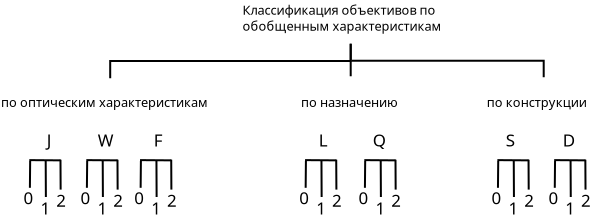 <?xml version="1.0" encoding="UTF-8"?>
<dia:diagram xmlns:dia="http://www.lysator.liu.se/~alla/dia/">
  <dia:layer name="Background" visible="true" active="true">
    <dia:object type="Standard - Text" version="1" id="O0">
      <dia:attribute name="obj_pos">
        <dia:point val="7.4,9.387"/>
      </dia:attribute>
      <dia:attribute name="obj_bb">
        <dia:rectangle val="7.4,8.6;7.65,9.588"/>
      </dia:attribute>
      <dia:attribute name="text">
        <dia:composite type="text">
          <dia:attribute name="string">
            <dia:string>#J#</dia:string>
          </dia:attribute>
          <dia:attribute name="font">
            <dia:font family="sans" style="0" name="Helvetica"/>
          </dia:attribute>
          <dia:attribute name="height">
            <dia:real val="1.058"/>
          </dia:attribute>
          <dia:attribute name="pos">
            <dia:point val="7.4,9.387"/>
          </dia:attribute>
          <dia:attribute name="color">
            <dia:color val="#000000"/>
          </dia:attribute>
          <dia:attribute name="alignment">
            <dia:enum val="0"/>
          </dia:attribute>
        </dia:composite>
      </dia:attribute>
      <dia:attribute name="valign">
        <dia:enum val="3"/>
      </dia:attribute>
    </dia:object>
    <dia:object type="Standard - Text" version="1" id="O1">
      <dia:attribute name="obj_pos">
        <dia:point val="9.95,9.387"/>
      </dia:attribute>
      <dia:attribute name="obj_bb">
        <dia:rectangle val="9.95,8.6;10.787,9.588"/>
      </dia:attribute>
      <dia:attribute name="text">
        <dia:composite type="text">
          <dia:attribute name="string">
            <dia:string>#W#</dia:string>
          </dia:attribute>
          <dia:attribute name="font">
            <dia:font family="sans" style="0" name="Helvetica"/>
          </dia:attribute>
          <dia:attribute name="height">
            <dia:real val="1.058"/>
          </dia:attribute>
          <dia:attribute name="pos">
            <dia:point val="9.95,9.387"/>
          </dia:attribute>
          <dia:attribute name="color">
            <dia:color val="#000000"/>
          </dia:attribute>
          <dia:attribute name="alignment">
            <dia:enum val="0"/>
          </dia:attribute>
        </dia:composite>
      </dia:attribute>
      <dia:attribute name="valign">
        <dia:enum val="3"/>
      </dia:attribute>
    </dia:object>
    <dia:object type="Standard - Text" version="1" id="O2">
      <dia:attribute name="obj_pos">
        <dia:point val="12.75,9.387"/>
      </dia:attribute>
      <dia:attribute name="obj_bb">
        <dia:rectangle val="12.75,8.6;13.238,9.588"/>
      </dia:attribute>
      <dia:attribute name="text">
        <dia:composite type="text">
          <dia:attribute name="string">
            <dia:string>#F#</dia:string>
          </dia:attribute>
          <dia:attribute name="font">
            <dia:font family="sans" style="0" name="Helvetica"/>
          </dia:attribute>
          <dia:attribute name="height">
            <dia:real val="1.058"/>
          </dia:attribute>
          <dia:attribute name="pos">
            <dia:point val="12.75,9.387"/>
          </dia:attribute>
          <dia:attribute name="color">
            <dia:color val="#000000"/>
          </dia:attribute>
          <dia:attribute name="alignment">
            <dia:enum val="0"/>
          </dia:attribute>
        </dia:composite>
      </dia:attribute>
      <dia:attribute name="valign">
        <dia:enum val="3"/>
      </dia:attribute>
    </dia:object>
    <dia:object type="Standard - Text" version="1" id="O3">
      <dia:attribute name="obj_pos">
        <dia:point val="21,9.387"/>
      </dia:attribute>
      <dia:attribute name="obj_bb">
        <dia:rectangle val="21,8.6;21.473,9.588"/>
      </dia:attribute>
      <dia:attribute name="text">
        <dia:composite type="text">
          <dia:attribute name="string">
            <dia:string>#L#</dia:string>
          </dia:attribute>
          <dia:attribute name="font">
            <dia:font family="sans" style="0" name="Helvetica"/>
          </dia:attribute>
          <dia:attribute name="height">
            <dia:real val="1.058"/>
          </dia:attribute>
          <dia:attribute name="pos">
            <dia:point val="21,9.387"/>
          </dia:attribute>
          <dia:attribute name="color">
            <dia:color val="#000000"/>
          </dia:attribute>
          <dia:attribute name="alignment">
            <dia:enum val="0"/>
          </dia:attribute>
        </dia:composite>
      </dia:attribute>
      <dia:attribute name="valign">
        <dia:enum val="3"/>
      </dia:attribute>
    </dia:object>
    <dia:object type="Standard - Text" version="1" id="O4">
      <dia:attribute name="obj_pos">
        <dia:point val="23.7,9.387"/>
      </dia:attribute>
      <dia:attribute name="obj_bb">
        <dia:rectangle val="23.7,8.6;24.367,9.588"/>
      </dia:attribute>
      <dia:attribute name="text">
        <dia:composite type="text">
          <dia:attribute name="string">
            <dia:string>#Q#</dia:string>
          </dia:attribute>
          <dia:attribute name="font">
            <dia:font family="sans" style="0" name="Helvetica"/>
          </dia:attribute>
          <dia:attribute name="height">
            <dia:real val="1.058"/>
          </dia:attribute>
          <dia:attribute name="pos">
            <dia:point val="23.7,9.387"/>
          </dia:attribute>
          <dia:attribute name="color">
            <dia:color val="#000000"/>
          </dia:attribute>
          <dia:attribute name="alignment">
            <dia:enum val="0"/>
          </dia:attribute>
        </dia:composite>
      </dia:attribute>
      <dia:attribute name="valign">
        <dia:enum val="3"/>
      </dia:attribute>
    </dia:object>
    <dia:object type="Standard - Text" version="1" id="O5">
      <dia:attribute name="obj_pos">
        <dia:point val="30.35,9.387"/>
      </dia:attribute>
      <dia:attribute name="obj_bb">
        <dia:rectangle val="30.35,8.6;30.887,9.588"/>
      </dia:attribute>
      <dia:attribute name="text">
        <dia:composite type="text">
          <dia:attribute name="string">
            <dia:string>#S#</dia:string>
          </dia:attribute>
          <dia:attribute name="font">
            <dia:font family="sans" style="0" name="Helvetica"/>
          </dia:attribute>
          <dia:attribute name="height">
            <dia:real val="1.058"/>
          </dia:attribute>
          <dia:attribute name="pos">
            <dia:point val="30.35,9.387"/>
          </dia:attribute>
          <dia:attribute name="color">
            <dia:color val="#000000"/>
          </dia:attribute>
          <dia:attribute name="alignment">
            <dia:enum val="0"/>
          </dia:attribute>
        </dia:composite>
      </dia:attribute>
      <dia:attribute name="valign">
        <dia:enum val="3"/>
      </dia:attribute>
    </dia:object>
    <dia:object type="Standard - Text" version="1" id="O6">
      <dia:attribute name="obj_pos">
        <dia:point val="33.2,9.387"/>
      </dia:attribute>
      <dia:attribute name="obj_bb">
        <dia:rectangle val="33.2,8.6;33.852,9.588"/>
      </dia:attribute>
      <dia:attribute name="text">
        <dia:composite type="text">
          <dia:attribute name="string">
            <dia:string>#D#</dia:string>
          </dia:attribute>
          <dia:attribute name="font">
            <dia:font family="sans" style="0" name="Helvetica"/>
          </dia:attribute>
          <dia:attribute name="height">
            <dia:real val="1.058"/>
          </dia:attribute>
          <dia:attribute name="pos">
            <dia:point val="33.2,9.387"/>
          </dia:attribute>
          <dia:attribute name="color">
            <dia:color val="#000000"/>
          </dia:attribute>
          <dia:attribute name="alignment">
            <dia:enum val="0"/>
          </dia:attribute>
        </dia:composite>
      </dia:attribute>
      <dia:attribute name="valign">
        <dia:enum val="3"/>
      </dia:attribute>
    </dia:object>
    <dia:object type="Standard - ZigZagLine" version="1" id="O7">
      <dia:attribute name="obj_pos">
        <dia:point val="22.6,4.25"/>
      </dia:attribute>
      <dia:attribute name="obj_bb">
        <dia:rectangle val="10.525,4.2;22.65,6.025"/>
      </dia:attribute>
      <dia:attribute name="orth_points">
        <dia:point val="22.6,4.25"/>
        <dia:point val="22.6,5.113"/>
        <dia:point val="10.575,5.113"/>
        <dia:point val="10.575,5.975"/>
      </dia:attribute>
      <dia:attribute name="orth_orient">
        <dia:enum val="1"/>
        <dia:enum val="0"/>
        <dia:enum val="1"/>
      </dia:attribute>
      <dia:attribute name="autorouting">
        <dia:boolean val="true"/>
      </dia:attribute>
      <dia:attribute name="line_width">
        <dia:real val="0.1"/>
      </dia:attribute>
    </dia:object>
    <dia:object type="Standard - ZigZagLine" version="1" id="O8">
      <dia:attribute name="obj_pos">
        <dia:point val="22.6,4.25"/>
      </dia:attribute>
      <dia:attribute name="obj_bb">
        <dia:rectangle val="22.55,4.2;22.65,5.926"/>
      </dia:attribute>
      <dia:attribute name="orth_points">
        <dia:point val="22.6,4.25"/>
        <dia:point val="22.6,5.1"/>
        <dia:point val="22.6,5.1"/>
        <dia:point val="22.6,5.876"/>
      </dia:attribute>
      <dia:attribute name="orth_orient">
        <dia:enum val="1"/>
        <dia:enum val="0"/>
        <dia:enum val="1"/>
      </dia:attribute>
      <dia:attribute name="autorouting">
        <dia:boolean val="false"/>
      </dia:attribute>
      <dia:attribute name="line_width">
        <dia:real val="0.1"/>
      </dia:attribute>
    </dia:object>
    <dia:object type="Standard - ZigZagLine" version="1" id="O9">
      <dia:attribute name="obj_pos">
        <dia:point val="22.7,5.15"/>
      </dia:attribute>
      <dia:attribute name="obj_bb">
        <dia:rectangle val="22.65,5.05;32.3,5.975"/>
      </dia:attribute>
      <dia:attribute name="orth_points">
        <dia:point val="22.7,5.15"/>
        <dia:point val="22.7,5.1"/>
        <dia:point val="32.25,5.1"/>
        <dia:point val="32.25,5.925"/>
      </dia:attribute>
      <dia:attribute name="orth_orient">
        <dia:enum val="1"/>
        <dia:enum val="0"/>
        <dia:enum val="1"/>
      </dia:attribute>
      <dia:attribute name="autorouting">
        <dia:boolean val="false"/>
      </dia:attribute>
      <dia:attribute name="line_width">
        <dia:real val="0.1"/>
      </dia:attribute>
    </dia:object>
    <dia:group>
      <dia:object type="Standard - PolyLine" version="0" id="O10">
        <dia:attribute name="obj_pos">
          <dia:point val="6.573,10.112"/>
        </dia:attribute>
        <dia:attribute name="obj_bb">
          <dia:rectangle val="6.509,10.062;6.623,11.502"/>
        </dia:attribute>
        <dia:attribute name="poly_points">
          <dia:point val="6.573,10.112"/>
          <dia:point val="6.56,11.452"/>
        </dia:attribute>
        <dia:attribute name="line_width">
          <dia:real val="0.1"/>
        </dia:attribute>
      </dia:object>
      <dia:object type="Standard - PolyLine" version="0" id="O11">
        <dia:attribute name="obj_pos">
          <dia:point val="7.35,10.081"/>
        </dia:attribute>
        <dia:attribute name="obj_bb">
          <dia:rectangle val="7.3,10.031;7.409,11.963"/>
        </dia:attribute>
        <dia:attribute name="poly_points">
          <dia:point val="7.35,10.081"/>
          <dia:point val="7.359,11.913"/>
        </dia:attribute>
        <dia:attribute name="line_width">
          <dia:real val="0.1"/>
        </dia:attribute>
      </dia:object>
      <dia:object type="Standard - PolyLine" version="0" id="O12">
        <dia:attribute name="obj_pos">
          <dia:point val="8.089,10.051"/>
        </dia:attribute>
        <dia:attribute name="obj_bb">
          <dia:rectangle val="8.038,10.0;8.147,11.594"/>
        </dia:attribute>
        <dia:attribute name="poly_points">
          <dia:point val="8.089,10.051"/>
          <dia:point val="8.097,11.544"/>
        </dia:attribute>
        <dia:attribute name="line_width">
          <dia:real val="0.1"/>
        </dia:attribute>
      </dia:object>
      <dia:object type="Standard - Text" version="1" id="O13">
        <dia:attribute name="obj_pos">
          <dia:point val="6.242,12.278"/>
        </dia:attribute>
        <dia:attribute name="obj_bb">
          <dia:rectangle val="6.242,11.49;6.782,12.478"/>
        </dia:attribute>
        <dia:attribute name="text">
          <dia:composite type="text">
            <dia:attribute name="string">
              <dia:string>#0#</dia:string>
            </dia:attribute>
            <dia:attribute name="font">
              <dia:font family="sans" style="0" name="Helvetica"/>
            </dia:attribute>
            <dia:attribute name="height">
              <dia:real val="1.058"/>
            </dia:attribute>
            <dia:attribute name="pos">
              <dia:point val="6.242,12.278"/>
            </dia:attribute>
            <dia:attribute name="color">
              <dia:color val="#000000"/>
            </dia:attribute>
            <dia:attribute name="alignment">
              <dia:enum val="0"/>
            </dia:attribute>
          </dia:composite>
        </dia:attribute>
        <dia:attribute name="valign">
          <dia:enum val="3"/>
        </dia:attribute>
      </dia:object>
      <dia:object type="Standard - Text" version="1" id="O14">
        <dia:attribute name="obj_pos">
          <dia:point val="7.089,12.782"/>
        </dia:attribute>
        <dia:attribute name="obj_bb">
          <dia:rectangle val="7.089,11.994;7.629,12.982"/>
        </dia:attribute>
        <dia:attribute name="text">
          <dia:composite type="text">
            <dia:attribute name="string">
              <dia:string>#1#</dia:string>
            </dia:attribute>
            <dia:attribute name="font">
              <dia:font family="sans" style="0" name="Helvetica"/>
            </dia:attribute>
            <dia:attribute name="height">
              <dia:real val="1.058"/>
            </dia:attribute>
            <dia:attribute name="pos">
              <dia:point val="7.089,12.782"/>
            </dia:attribute>
            <dia:attribute name="color">
              <dia:color val="#000000"/>
            </dia:attribute>
            <dia:attribute name="alignment">
              <dia:enum val="0"/>
            </dia:attribute>
          </dia:composite>
        </dia:attribute>
        <dia:attribute name="valign">
          <dia:enum val="3"/>
        </dia:attribute>
      </dia:object>
      <dia:object type="Standard - Text" version="1" id="O15">
        <dia:attribute name="obj_pos">
          <dia:point val="7.877,12.397"/>
        </dia:attribute>
        <dia:attribute name="obj_bb">
          <dia:rectangle val="7.877,11.609;8.417,12.597"/>
        </dia:attribute>
        <dia:attribute name="text">
          <dia:composite type="text">
            <dia:attribute name="string">
              <dia:string>#2#</dia:string>
            </dia:attribute>
            <dia:attribute name="font">
              <dia:font family="sans" style="0" name="Helvetica"/>
            </dia:attribute>
            <dia:attribute name="height">
              <dia:real val="1.058"/>
            </dia:attribute>
            <dia:attribute name="pos">
              <dia:point val="7.877,12.397"/>
            </dia:attribute>
            <dia:attribute name="color">
              <dia:color val="#000000"/>
            </dia:attribute>
            <dia:attribute name="alignment">
              <dia:enum val="0"/>
            </dia:attribute>
          </dia:composite>
        </dia:attribute>
        <dia:attribute name="valign">
          <dia:enum val="3"/>
        </dia:attribute>
      </dia:object>
      <dia:object type="Standard - PolyLine" version="0" id="O16">
        <dia:attribute name="obj_pos">
          <dia:point val="6.529,10.069"/>
        </dia:attribute>
        <dia:attribute name="obj_bb">
          <dia:rectangle val="6.479,10.018;8.15,10.132"/>
        </dia:attribute>
        <dia:attribute name="poly_points">
          <dia:point val="6.529,10.069"/>
          <dia:point val="8.1,10.081"/>
        </dia:attribute>
        <dia:attribute name="line_width">
          <dia:real val="0.1"/>
        </dia:attribute>
      </dia:object>
    </dia:group>
    <dia:object type="Standard - Text" version="1" id="O17">
      <dia:attribute name="obj_pos">
        <dia:point val="17.196,2.798"/>
      </dia:attribute>
      <dia:attribute name="obj_bb">
        <dia:rectangle val="17.196,2.203;27.746,3.748"/>
      </dia:attribute>
      <dia:attribute name="text">
        <dia:composite type="text">
          <dia:attribute name="string">
            <dia:string>#Классификация объективов по
обобщенным характеристикам#</dia:string>
          </dia:attribute>
          <dia:attribute name="font">
            <dia:font family="sans" style="0" name="Helvetica"/>
          </dia:attribute>
          <dia:attribute name="height">
            <dia:real val="0.8"/>
          </dia:attribute>
          <dia:attribute name="pos">
            <dia:point val="17.196,2.798"/>
          </dia:attribute>
          <dia:attribute name="color">
            <dia:color val="#000000"/>
          </dia:attribute>
          <dia:attribute name="alignment">
            <dia:enum val="0"/>
          </dia:attribute>
        </dia:composite>
      </dia:attribute>
      <dia:attribute name="valign">
        <dia:enum val="3"/>
      </dia:attribute>
    </dia:object>
    <dia:object type="Standard - Text" version="1" id="O18">
      <dia:attribute name="obj_pos">
        <dia:point val="5.115,7.409"/>
      </dia:attribute>
      <dia:attribute name="obj_bb">
        <dia:rectangle val="5.115,6.814;16.29,7.559"/>
      </dia:attribute>
      <dia:attribute name="text">
        <dia:composite type="text">
          <dia:attribute name="string">
            <dia:string>#по оптическим характеристикам#</dia:string>
          </dia:attribute>
          <dia:attribute name="font">
            <dia:font family="sans" style="0" name="Helvetica"/>
          </dia:attribute>
          <dia:attribute name="height">
            <dia:real val="0.8"/>
          </dia:attribute>
          <dia:attribute name="pos">
            <dia:point val="5.115,7.409"/>
          </dia:attribute>
          <dia:attribute name="color">
            <dia:color val="#000000"/>
          </dia:attribute>
          <dia:attribute name="alignment">
            <dia:enum val="0"/>
          </dia:attribute>
        </dia:composite>
      </dia:attribute>
      <dia:attribute name="valign">
        <dia:enum val="3"/>
      </dia:attribute>
    </dia:object>
    <dia:object type="Standard - Text" version="1" id="O19">
      <dia:attribute name="obj_pos">
        <dia:point val="20.116,7.409"/>
      </dia:attribute>
      <dia:attribute name="obj_bb">
        <dia:rectangle val="20.116,6.814;25.234,7.559"/>
      </dia:attribute>
      <dia:attribute name="text">
        <dia:composite type="text">
          <dia:attribute name="string">
            <dia:string>#по назначению#</dia:string>
          </dia:attribute>
          <dia:attribute name="font">
            <dia:font family="sans" style="0" name="Helvetica"/>
          </dia:attribute>
          <dia:attribute name="height">
            <dia:real val="0.8"/>
          </dia:attribute>
          <dia:attribute name="pos">
            <dia:point val="20.116,7.409"/>
          </dia:attribute>
          <dia:attribute name="color">
            <dia:color val="#000000"/>
          </dia:attribute>
          <dia:attribute name="alignment">
            <dia:enum val="0"/>
          </dia:attribute>
        </dia:composite>
      </dia:attribute>
      <dia:attribute name="valign">
        <dia:enum val="3"/>
      </dia:attribute>
    </dia:object>
    <dia:object type="Standard - Text" version="1" id="O20">
      <dia:attribute name="obj_pos">
        <dia:point val="29.4,7.409"/>
      </dia:attribute>
      <dia:attribute name="obj_bb">
        <dia:rectangle val="29.4,6.814;34.775,7.559"/>
      </dia:attribute>
      <dia:attribute name="text">
        <dia:composite type="text">
          <dia:attribute name="string">
            <dia:string>#по конструкции#</dia:string>
          </dia:attribute>
          <dia:attribute name="font">
            <dia:font family="sans" style="0" name="Helvetica"/>
          </dia:attribute>
          <dia:attribute name="height">
            <dia:real val="0.8"/>
          </dia:attribute>
          <dia:attribute name="pos">
            <dia:point val="29.4,7.409"/>
          </dia:attribute>
          <dia:attribute name="color">
            <dia:color val="#000000"/>
          </dia:attribute>
          <dia:attribute name="alignment">
            <dia:enum val="0"/>
          </dia:attribute>
        </dia:composite>
      </dia:attribute>
      <dia:attribute name="valign">
        <dia:enum val="3"/>
      </dia:attribute>
    </dia:object>
    <dia:group>
      <dia:object type="Standard - PolyLine" version="0" id="O21">
        <dia:attribute name="obj_pos">
          <dia:point val="9.424,10.112"/>
        </dia:attribute>
        <dia:attribute name="obj_bb">
          <dia:rectangle val="9.36,10.062;9.474,11.502"/>
        </dia:attribute>
        <dia:attribute name="poly_points">
          <dia:point val="9.424,10.112"/>
          <dia:point val="9.41,11.452"/>
        </dia:attribute>
        <dia:attribute name="line_width">
          <dia:real val="0.1"/>
        </dia:attribute>
      </dia:object>
      <dia:object type="Standard - PolyLine" version="0" id="O22">
        <dia:attribute name="obj_pos">
          <dia:point val="10.201,10.081"/>
        </dia:attribute>
        <dia:attribute name="obj_bb">
          <dia:rectangle val="10.15,10.031;10.26,11.963"/>
        </dia:attribute>
        <dia:attribute name="poly_points">
          <dia:point val="10.201,10.081"/>
          <dia:point val="10.21,11.913"/>
        </dia:attribute>
        <dia:attribute name="line_width">
          <dia:real val="0.1"/>
        </dia:attribute>
      </dia:object>
      <dia:object type="Standard - PolyLine" version="0" id="O23">
        <dia:attribute name="obj_pos">
          <dia:point val="10.939,10.051"/>
        </dia:attribute>
        <dia:attribute name="obj_bb">
          <dia:rectangle val="10.889,10.0;10.998,11.594"/>
        </dia:attribute>
        <dia:attribute name="poly_points">
          <dia:point val="10.939,10.051"/>
          <dia:point val="10.947,11.544"/>
        </dia:attribute>
        <dia:attribute name="line_width">
          <dia:real val="0.1"/>
        </dia:attribute>
      </dia:object>
      <dia:object type="Standard - Text" version="1" id="O24">
        <dia:attribute name="obj_pos">
          <dia:point val="9.093,12.278"/>
        </dia:attribute>
        <dia:attribute name="obj_bb">
          <dia:rectangle val="9.093,11.49;9.633,12.478"/>
        </dia:attribute>
        <dia:attribute name="text">
          <dia:composite type="text">
            <dia:attribute name="string">
              <dia:string>#0#</dia:string>
            </dia:attribute>
            <dia:attribute name="font">
              <dia:font family="sans" style="0" name="Helvetica"/>
            </dia:attribute>
            <dia:attribute name="height">
              <dia:real val="1.058"/>
            </dia:attribute>
            <dia:attribute name="pos">
              <dia:point val="9.093,12.278"/>
            </dia:attribute>
            <dia:attribute name="color">
              <dia:color val="#000000"/>
            </dia:attribute>
            <dia:attribute name="alignment">
              <dia:enum val="0"/>
            </dia:attribute>
          </dia:composite>
        </dia:attribute>
        <dia:attribute name="valign">
          <dia:enum val="3"/>
        </dia:attribute>
      </dia:object>
      <dia:object type="Standard - Text" version="1" id="O25">
        <dia:attribute name="obj_pos">
          <dia:point val="9.939,12.782"/>
        </dia:attribute>
        <dia:attribute name="obj_bb">
          <dia:rectangle val="9.939,11.994;10.479,12.982"/>
        </dia:attribute>
        <dia:attribute name="text">
          <dia:composite type="text">
            <dia:attribute name="string">
              <dia:string>#1#</dia:string>
            </dia:attribute>
            <dia:attribute name="font">
              <dia:font family="sans" style="0" name="Helvetica"/>
            </dia:attribute>
            <dia:attribute name="height">
              <dia:real val="1.058"/>
            </dia:attribute>
            <dia:attribute name="pos">
              <dia:point val="9.939,12.782"/>
            </dia:attribute>
            <dia:attribute name="color">
              <dia:color val="#000000"/>
            </dia:attribute>
            <dia:attribute name="alignment">
              <dia:enum val="0"/>
            </dia:attribute>
          </dia:composite>
        </dia:attribute>
        <dia:attribute name="valign">
          <dia:enum val="3"/>
        </dia:attribute>
      </dia:object>
      <dia:object type="Standard - Text" version="1" id="O26">
        <dia:attribute name="obj_pos">
          <dia:point val="10.728,12.397"/>
        </dia:attribute>
        <dia:attribute name="obj_bb">
          <dia:rectangle val="10.728,11.609;11.268,12.597"/>
        </dia:attribute>
        <dia:attribute name="text">
          <dia:composite type="text">
            <dia:attribute name="string">
              <dia:string>#2#</dia:string>
            </dia:attribute>
            <dia:attribute name="font">
              <dia:font family="sans" style="0" name="Helvetica"/>
            </dia:attribute>
            <dia:attribute name="height">
              <dia:real val="1.058"/>
            </dia:attribute>
            <dia:attribute name="pos">
              <dia:point val="10.728,12.397"/>
            </dia:attribute>
            <dia:attribute name="color">
              <dia:color val="#000000"/>
            </dia:attribute>
            <dia:attribute name="alignment">
              <dia:enum val="0"/>
            </dia:attribute>
          </dia:composite>
        </dia:attribute>
        <dia:attribute name="valign">
          <dia:enum val="3"/>
        </dia:attribute>
      </dia:object>
      <dia:object type="Standard - PolyLine" version="0" id="O27">
        <dia:attribute name="obj_pos">
          <dia:point val="9.38,10.069"/>
        </dia:attribute>
        <dia:attribute name="obj_bb">
          <dia:rectangle val="9.329,10.018;11.001,10.132"/>
        </dia:attribute>
        <dia:attribute name="poly_points">
          <dia:point val="9.38,10.069"/>
          <dia:point val="10.951,10.081"/>
        </dia:attribute>
        <dia:attribute name="line_width">
          <dia:real val="0.1"/>
        </dia:attribute>
      </dia:object>
    </dia:group>
    <dia:group>
      <dia:object type="Standard - PolyLine" version="0" id="O28">
        <dia:attribute name="obj_pos">
          <dia:point val="12.11,10.112"/>
        </dia:attribute>
        <dia:attribute name="obj_bb">
          <dia:rectangle val="12.047,10.062;12.161,11.502"/>
        </dia:attribute>
        <dia:attribute name="poly_points">
          <dia:point val="12.11,10.112"/>
          <dia:point val="12.097,11.452"/>
        </dia:attribute>
        <dia:attribute name="line_width">
          <dia:real val="0.1"/>
        </dia:attribute>
      </dia:object>
      <dia:object type="Standard - PolyLine" version="0" id="O29">
        <dia:attribute name="obj_pos">
          <dia:point val="12.887,10.081"/>
        </dia:attribute>
        <dia:attribute name="obj_bb">
          <dia:rectangle val="12.837,10.031;12.947,11.963"/>
        </dia:attribute>
        <dia:attribute name="poly_points">
          <dia:point val="12.887,10.081"/>
          <dia:point val="12.896,11.913"/>
        </dia:attribute>
        <dia:attribute name="line_width">
          <dia:real val="0.1"/>
        </dia:attribute>
      </dia:object>
      <dia:object type="Standard - PolyLine" version="0" id="O30">
        <dia:attribute name="obj_pos">
          <dia:point val="13.626,10.051"/>
        </dia:attribute>
        <dia:attribute name="obj_bb">
          <dia:rectangle val="13.575,10.0;13.684,11.594"/>
        </dia:attribute>
        <dia:attribute name="poly_points">
          <dia:point val="13.626,10.051"/>
          <dia:point val="13.634,11.544"/>
        </dia:attribute>
        <dia:attribute name="line_width">
          <dia:real val="0.1"/>
        </dia:attribute>
      </dia:object>
      <dia:object type="Standard - Text" version="1" id="O31">
        <dia:attribute name="obj_pos">
          <dia:point val="11.78,12.278"/>
        </dia:attribute>
        <dia:attribute name="obj_bb">
          <dia:rectangle val="11.78,11.49;12.319,12.478"/>
        </dia:attribute>
        <dia:attribute name="text">
          <dia:composite type="text">
            <dia:attribute name="string">
              <dia:string>#0#</dia:string>
            </dia:attribute>
            <dia:attribute name="font">
              <dia:font family="sans" style="0" name="Helvetica"/>
            </dia:attribute>
            <dia:attribute name="height">
              <dia:real val="1.058"/>
            </dia:attribute>
            <dia:attribute name="pos">
              <dia:point val="11.78,12.278"/>
            </dia:attribute>
            <dia:attribute name="color">
              <dia:color val="#000000"/>
            </dia:attribute>
            <dia:attribute name="alignment">
              <dia:enum val="0"/>
            </dia:attribute>
          </dia:composite>
        </dia:attribute>
        <dia:attribute name="valign">
          <dia:enum val="3"/>
        </dia:attribute>
      </dia:object>
      <dia:object type="Standard - Text" version="1" id="O32">
        <dia:attribute name="obj_pos">
          <dia:point val="12.626,12.782"/>
        </dia:attribute>
        <dia:attribute name="obj_bb">
          <dia:rectangle val="12.626,11.994;13.166,12.982"/>
        </dia:attribute>
        <dia:attribute name="text">
          <dia:composite type="text">
            <dia:attribute name="string">
              <dia:string>#1#</dia:string>
            </dia:attribute>
            <dia:attribute name="font">
              <dia:font family="sans" style="0" name="Helvetica"/>
            </dia:attribute>
            <dia:attribute name="height">
              <dia:real val="1.058"/>
            </dia:attribute>
            <dia:attribute name="pos">
              <dia:point val="12.626,12.782"/>
            </dia:attribute>
            <dia:attribute name="color">
              <dia:color val="#000000"/>
            </dia:attribute>
            <dia:attribute name="alignment">
              <dia:enum val="0"/>
            </dia:attribute>
          </dia:composite>
        </dia:attribute>
        <dia:attribute name="valign">
          <dia:enum val="3"/>
        </dia:attribute>
      </dia:object>
      <dia:object type="Standard - Text" version="1" id="O33">
        <dia:attribute name="obj_pos">
          <dia:point val="13.414,12.397"/>
        </dia:attribute>
        <dia:attribute name="obj_bb">
          <dia:rectangle val="13.414,11.609;13.954,12.597"/>
        </dia:attribute>
        <dia:attribute name="text">
          <dia:composite type="text">
            <dia:attribute name="string">
              <dia:string>#2#</dia:string>
            </dia:attribute>
            <dia:attribute name="font">
              <dia:font family="sans" style="0" name="Helvetica"/>
            </dia:attribute>
            <dia:attribute name="height">
              <dia:real val="1.058"/>
            </dia:attribute>
            <dia:attribute name="pos">
              <dia:point val="13.414,12.397"/>
            </dia:attribute>
            <dia:attribute name="color">
              <dia:color val="#000000"/>
            </dia:attribute>
            <dia:attribute name="alignment">
              <dia:enum val="0"/>
            </dia:attribute>
          </dia:composite>
        </dia:attribute>
        <dia:attribute name="valign">
          <dia:enum val="3"/>
        </dia:attribute>
      </dia:object>
      <dia:object type="Standard - PolyLine" version="0" id="O34">
        <dia:attribute name="obj_pos">
          <dia:point val="12.066,10.069"/>
        </dia:attribute>
        <dia:attribute name="obj_bb">
          <dia:rectangle val="12.016,10.018;13.688,10.132"/>
        </dia:attribute>
        <dia:attribute name="poly_points">
          <dia:point val="12.066,10.069"/>
          <dia:point val="13.637,10.081"/>
        </dia:attribute>
        <dia:attribute name="line_width">
          <dia:real val="0.1"/>
        </dia:attribute>
      </dia:object>
    </dia:group>
    <dia:group>
      <dia:object type="Standard - PolyLine" version="0" id="O35">
        <dia:attribute name="obj_pos">
          <dia:point val="20.361,10.112"/>
        </dia:attribute>
        <dia:attribute name="obj_bb">
          <dia:rectangle val="20.297,10.062;20.411,11.502"/>
        </dia:attribute>
        <dia:attribute name="poly_points">
          <dia:point val="20.361,10.112"/>
          <dia:point val="20.348,11.452"/>
        </dia:attribute>
        <dia:attribute name="line_width">
          <dia:real val="0.1"/>
        </dia:attribute>
      </dia:object>
      <dia:object type="Standard - PolyLine" version="0" id="O36">
        <dia:attribute name="obj_pos">
          <dia:point val="21.138,10.081"/>
        </dia:attribute>
        <dia:attribute name="obj_bb">
          <dia:rectangle val="21.088,10.031;21.197,11.963"/>
        </dia:attribute>
        <dia:attribute name="poly_points">
          <dia:point val="21.138,10.081"/>
          <dia:point val="21.147,11.913"/>
        </dia:attribute>
        <dia:attribute name="line_width">
          <dia:real val="0.1"/>
        </dia:attribute>
      </dia:object>
      <dia:object type="Standard - PolyLine" version="0" id="O37">
        <dia:attribute name="obj_pos">
          <dia:point val="21.876,10.051"/>
        </dia:attribute>
        <dia:attribute name="obj_bb">
          <dia:rectangle val="21.826,10.0;21.935,11.594"/>
        </dia:attribute>
        <dia:attribute name="poly_points">
          <dia:point val="21.876,10.051"/>
          <dia:point val="21.885,11.544"/>
        </dia:attribute>
        <dia:attribute name="line_width">
          <dia:real val="0.1"/>
        </dia:attribute>
      </dia:object>
      <dia:object type="Standard - Text" version="1" id="O38">
        <dia:attribute name="obj_pos">
          <dia:point val="20.03,12.278"/>
        </dia:attribute>
        <dia:attribute name="obj_bb">
          <dia:rectangle val="20.03,11.49;20.57,12.478"/>
        </dia:attribute>
        <dia:attribute name="text">
          <dia:composite type="text">
            <dia:attribute name="string">
              <dia:string>#0#</dia:string>
            </dia:attribute>
            <dia:attribute name="font">
              <dia:font family="sans" style="0" name="Helvetica"/>
            </dia:attribute>
            <dia:attribute name="height">
              <dia:real val="1.058"/>
            </dia:attribute>
            <dia:attribute name="pos">
              <dia:point val="20.03,12.278"/>
            </dia:attribute>
            <dia:attribute name="color">
              <dia:color val="#000000"/>
            </dia:attribute>
            <dia:attribute name="alignment">
              <dia:enum val="0"/>
            </dia:attribute>
          </dia:composite>
        </dia:attribute>
        <dia:attribute name="valign">
          <dia:enum val="3"/>
        </dia:attribute>
      </dia:object>
      <dia:object type="Standard - Text" version="1" id="O39">
        <dia:attribute name="obj_pos">
          <dia:point val="20.876,12.782"/>
        </dia:attribute>
        <dia:attribute name="obj_bb">
          <dia:rectangle val="20.876,11.994;21.416,12.982"/>
        </dia:attribute>
        <dia:attribute name="text">
          <dia:composite type="text">
            <dia:attribute name="string">
              <dia:string>#1#</dia:string>
            </dia:attribute>
            <dia:attribute name="font">
              <dia:font family="sans" style="0" name="Helvetica"/>
            </dia:attribute>
            <dia:attribute name="height">
              <dia:real val="1.058"/>
            </dia:attribute>
            <dia:attribute name="pos">
              <dia:point val="20.876,12.782"/>
            </dia:attribute>
            <dia:attribute name="color">
              <dia:color val="#000000"/>
            </dia:attribute>
            <dia:attribute name="alignment">
              <dia:enum val="0"/>
            </dia:attribute>
          </dia:composite>
        </dia:attribute>
        <dia:attribute name="valign">
          <dia:enum val="3"/>
        </dia:attribute>
      </dia:object>
      <dia:object type="Standard - Text" version="1" id="O40">
        <dia:attribute name="obj_pos">
          <dia:point val="21.665,12.397"/>
        </dia:attribute>
        <dia:attribute name="obj_bb">
          <dia:rectangle val="21.665,11.609;22.205,12.597"/>
        </dia:attribute>
        <dia:attribute name="text">
          <dia:composite type="text">
            <dia:attribute name="string">
              <dia:string>#2#</dia:string>
            </dia:attribute>
            <dia:attribute name="font">
              <dia:font family="sans" style="0" name="Helvetica"/>
            </dia:attribute>
            <dia:attribute name="height">
              <dia:real val="1.058"/>
            </dia:attribute>
            <dia:attribute name="pos">
              <dia:point val="21.665,12.397"/>
            </dia:attribute>
            <dia:attribute name="color">
              <dia:color val="#000000"/>
            </dia:attribute>
            <dia:attribute name="alignment">
              <dia:enum val="0"/>
            </dia:attribute>
          </dia:composite>
        </dia:attribute>
        <dia:attribute name="valign">
          <dia:enum val="3"/>
        </dia:attribute>
      </dia:object>
      <dia:object type="Standard - PolyLine" version="0" id="O41">
        <dia:attribute name="obj_pos">
          <dia:point val="20.317,10.069"/>
        </dia:attribute>
        <dia:attribute name="obj_bb">
          <dia:rectangle val="20.267,10.018;21.938,10.132"/>
        </dia:attribute>
        <dia:attribute name="poly_points">
          <dia:point val="20.317,10.069"/>
          <dia:point val="21.888,10.081"/>
        </dia:attribute>
        <dia:attribute name="line_width">
          <dia:real val="0.1"/>
        </dia:attribute>
      </dia:object>
    </dia:group>
    <dia:group>
      <dia:object type="Standard - PolyLine" version="0" id="O42">
        <dia:attribute name="obj_pos">
          <dia:point val="23.324,10.112"/>
        </dia:attribute>
        <dia:attribute name="obj_bb">
          <dia:rectangle val="23.261,10.062;23.375,11.502"/>
        </dia:attribute>
        <dia:attribute name="poly_points">
          <dia:point val="23.324,10.112"/>
          <dia:point val="23.311,11.452"/>
        </dia:attribute>
        <dia:attribute name="line_width">
          <dia:real val="0.1"/>
        </dia:attribute>
      </dia:object>
      <dia:object type="Standard - PolyLine" version="0" id="O43">
        <dia:attribute name="obj_pos">
          <dia:point val="24.101,10.081"/>
        </dia:attribute>
        <dia:attribute name="obj_bb">
          <dia:rectangle val="24.051,10.031;24.16,11.963"/>
        </dia:attribute>
        <dia:attribute name="poly_points">
          <dia:point val="24.101,10.081"/>
          <dia:point val="24.11,11.913"/>
        </dia:attribute>
        <dia:attribute name="line_width">
          <dia:real val="0.1"/>
        </dia:attribute>
      </dia:object>
      <dia:object type="Standard - PolyLine" version="0" id="O44">
        <dia:attribute name="obj_pos">
          <dia:point val="24.84,10.051"/>
        </dia:attribute>
        <dia:attribute name="obj_bb">
          <dia:rectangle val="24.79,10.0;24.898,11.594"/>
        </dia:attribute>
        <dia:attribute name="poly_points">
          <dia:point val="24.84,10.051"/>
          <dia:point val="24.848,11.544"/>
        </dia:attribute>
        <dia:attribute name="line_width">
          <dia:real val="0.1"/>
        </dia:attribute>
      </dia:object>
      <dia:object type="Standard - Text" version="1" id="O45">
        <dia:attribute name="obj_pos">
          <dia:point val="22.994,12.278"/>
        </dia:attribute>
        <dia:attribute name="obj_bb">
          <dia:rectangle val="22.994,11.49;23.534,12.478"/>
        </dia:attribute>
        <dia:attribute name="text">
          <dia:composite type="text">
            <dia:attribute name="string">
              <dia:string>#0#</dia:string>
            </dia:attribute>
            <dia:attribute name="font">
              <dia:font family="sans" style="0" name="Helvetica"/>
            </dia:attribute>
            <dia:attribute name="height">
              <dia:real val="1.058"/>
            </dia:attribute>
            <dia:attribute name="pos">
              <dia:point val="22.994,12.278"/>
            </dia:attribute>
            <dia:attribute name="color">
              <dia:color val="#000000"/>
            </dia:attribute>
            <dia:attribute name="alignment">
              <dia:enum val="0"/>
            </dia:attribute>
          </dia:composite>
        </dia:attribute>
        <dia:attribute name="valign">
          <dia:enum val="3"/>
        </dia:attribute>
      </dia:object>
      <dia:object type="Standard - Text" version="1" id="O46">
        <dia:attribute name="obj_pos">
          <dia:point val="23.84,12.782"/>
        </dia:attribute>
        <dia:attribute name="obj_bb">
          <dia:rectangle val="23.84,11.994;24.38,12.982"/>
        </dia:attribute>
        <dia:attribute name="text">
          <dia:composite type="text">
            <dia:attribute name="string">
              <dia:string>#1#</dia:string>
            </dia:attribute>
            <dia:attribute name="font">
              <dia:font family="sans" style="0" name="Helvetica"/>
            </dia:attribute>
            <dia:attribute name="height">
              <dia:real val="1.058"/>
            </dia:attribute>
            <dia:attribute name="pos">
              <dia:point val="23.84,12.782"/>
            </dia:attribute>
            <dia:attribute name="color">
              <dia:color val="#000000"/>
            </dia:attribute>
            <dia:attribute name="alignment">
              <dia:enum val="0"/>
            </dia:attribute>
          </dia:composite>
        </dia:attribute>
        <dia:attribute name="valign">
          <dia:enum val="3"/>
        </dia:attribute>
      </dia:object>
      <dia:object type="Standard - Text" version="1" id="O47">
        <dia:attribute name="obj_pos">
          <dia:point val="24.628,12.397"/>
        </dia:attribute>
        <dia:attribute name="obj_bb">
          <dia:rectangle val="24.628,11.609;25.168,12.597"/>
        </dia:attribute>
        <dia:attribute name="text">
          <dia:composite type="text">
            <dia:attribute name="string">
              <dia:string>#2#</dia:string>
            </dia:attribute>
            <dia:attribute name="font">
              <dia:font family="sans" style="0" name="Helvetica"/>
            </dia:attribute>
            <dia:attribute name="height">
              <dia:real val="1.058"/>
            </dia:attribute>
            <dia:attribute name="pos">
              <dia:point val="24.628,12.397"/>
            </dia:attribute>
            <dia:attribute name="color">
              <dia:color val="#000000"/>
            </dia:attribute>
            <dia:attribute name="alignment">
              <dia:enum val="0"/>
            </dia:attribute>
          </dia:composite>
        </dia:attribute>
        <dia:attribute name="valign">
          <dia:enum val="3"/>
        </dia:attribute>
      </dia:object>
      <dia:object type="Standard - PolyLine" version="0" id="O48">
        <dia:attribute name="obj_pos">
          <dia:point val="23.28,10.069"/>
        </dia:attribute>
        <dia:attribute name="obj_bb">
          <dia:rectangle val="23.23,10.018;24.902,10.132"/>
        </dia:attribute>
        <dia:attribute name="poly_points">
          <dia:point val="23.28,10.069"/>
          <dia:point val="24.851,10.081"/>
        </dia:attribute>
        <dia:attribute name="line_width">
          <dia:real val="0.1"/>
        </dia:attribute>
      </dia:object>
    </dia:group>
    <dia:group>
      <dia:object type="Standard - PolyLine" version="0" id="O49">
        <dia:attribute name="obj_pos">
          <dia:point val="29.976,10.112"/>
        </dia:attribute>
        <dia:attribute name="obj_bb">
          <dia:rectangle val="29.913,10.062;30.027,11.502"/>
        </dia:attribute>
        <dia:attribute name="poly_points">
          <dia:point val="29.976,10.112"/>
          <dia:point val="29.963,11.452"/>
        </dia:attribute>
        <dia:attribute name="line_width">
          <dia:real val="0.1"/>
        </dia:attribute>
      </dia:object>
      <dia:object type="Standard - PolyLine" version="0" id="O50">
        <dia:attribute name="obj_pos">
          <dia:point val="30.753,10.081"/>
        </dia:attribute>
        <dia:attribute name="obj_bb">
          <dia:rectangle val="30.703,10.031;30.813,11.963"/>
        </dia:attribute>
        <dia:attribute name="poly_points">
          <dia:point val="30.753,10.081"/>
          <dia:point val="30.762,11.913"/>
        </dia:attribute>
        <dia:attribute name="line_width">
          <dia:real val="0.1"/>
        </dia:attribute>
      </dia:object>
      <dia:object type="Standard - PolyLine" version="0" id="O51">
        <dia:attribute name="obj_pos">
          <dia:point val="31.492,10.051"/>
        </dia:attribute>
        <dia:attribute name="obj_bb">
          <dia:rectangle val="31.442,10.0;31.55,11.594"/>
        </dia:attribute>
        <dia:attribute name="poly_points">
          <dia:point val="31.492,10.051"/>
          <dia:point val="31.5,11.544"/>
        </dia:attribute>
        <dia:attribute name="line_width">
          <dia:real val="0.1"/>
        </dia:attribute>
      </dia:object>
      <dia:object type="Standard - Text" version="1" id="O52">
        <dia:attribute name="obj_pos">
          <dia:point val="29.646,12.278"/>
        </dia:attribute>
        <dia:attribute name="obj_bb">
          <dia:rectangle val="29.646,11.49;30.186,12.478"/>
        </dia:attribute>
        <dia:attribute name="text">
          <dia:composite type="text">
            <dia:attribute name="string">
              <dia:string>#0#</dia:string>
            </dia:attribute>
            <dia:attribute name="font">
              <dia:font family="sans" style="0" name="Helvetica"/>
            </dia:attribute>
            <dia:attribute name="height">
              <dia:real val="1.058"/>
            </dia:attribute>
            <dia:attribute name="pos">
              <dia:point val="29.646,12.278"/>
            </dia:attribute>
            <dia:attribute name="color">
              <dia:color val="#000000"/>
            </dia:attribute>
            <dia:attribute name="alignment">
              <dia:enum val="0"/>
            </dia:attribute>
          </dia:composite>
        </dia:attribute>
        <dia:attribute name="valign">
          <dia:enum val="3"/>
        </dia:attribute>
      </dia:object>
      <dia:object type="Standard - Text" version="1" id="O53">
        <dia:attribute name="obj_pos">
          <dia:point val="30.492,12.782"/>
        </dia:attribute>
        <dia:attribute name="obj_bb">
          <dia:rectangle val="30.492,11.994;31.032,12.982"/>
        </dia:attribute>
        <dia:attribute name="text">
          <dia:composite type="text">
            <dia:attribute name="string">
              <dia:string>#1#</dia:string>
            </dia:attribute>
            <dia:attribute name="font">
              <dia:font family="sans" style="0" name="Helvetica"/>
            </dia:attribute>
            <dia:attribute name="height">
              <dia:real val="1.058"/>
            </dia:attribute>
            <dia:attribute name="pos">
              <dia:point val="30.492,12.782"/>
            </dia:attribute>
            <dia:attribute name="color">
              <dia:color val="#000000"/>
            </dia:attribute>
            <dia:attribute name="alignment">
              <dia:enum val="0"/>
            </dia:attribute>
          </dia:composite>
        </dia:attribute>
        <dia:attribute name="valign">
          <dia:enum val="3"/>
        </dia:attribute>
      </dia:object>
      <dia:object type="Standard - Text" version="1" id="O54">
        <dia:attribute name="obj_pos">
          <dia:point val="31.28,12.397"/>
        </dia:attribute>
        <dia:attribute name="obj_bb">
          <dia:rectangle val="31.28,11.609;31.82,12.597"/>
        </dia:attribute>
        <dia:attribute name="text">
          <dia:composite type="text">
            <dia:attribute name="string">
              <dia:string>#2#</dia:string>
            </dia:attribute>
            <dia:attribute name="font">
              <dia:font family="sans" style="0" name="Helvetica"/>
            </dia:attribute>
            <dia:attribute name="height">
              <dia:real val="1.058"/>
            </dia:attribute>
            <dia:attribute name="pos">
              <dia:point val="31.28,12.397"/>
            </dia:attribute>
            <dia:attribute name="color">
              <dia:color val="#000000"/>
            </dia:attribute>
            <dia:attribute name="alignment">
              <dia:enum val="0"/>
            </dia:attribute>
          </dia:composite>
        </dia:attribute>
        <dia:attribute name="valign">
          <dia:enum val="3"/>
        </dia:attribute>
      </dia:object>
      <dia:object type="Standard - PolyLine" version="0" id="O55">
        <dia:attribute name="obj_pos">
          <dia:point val="29.933,10.069"/>
        </dia:attribute>
        <dia:attribute name="obj_bb">
          <dia:rectangle val="29.882,10.018;31.554,10.132"/>
        </dia:attribute>
        <dia:attribute name="poly_points">
          <dia:point val="29.933,10.069"/>
          <dia:point val="31.503,10.081"/>
        </dia:attribute>
        <dia:attribute name="line_width">
          <dia:real val="0.1"/>
        </dia:attribute>
      </dia:object>
    </dia:group>
    <dia:group>
      <dia:object type="Standard - PolyLine" version="0" id="O56">
        <dia:attribute name="obj_pos">
          <dia:point val="32.817,10.112"/>
        </dia:attribute>
        <dia:attribute name="obj_bb">
          <dia:rectangle val="32.753,10.062;32.867,11.502"/>
        </dia:attribute>
        <dia:attribute name="poly_points">
          <dia:point val="32.817,10.112"/>
          <dia:point val="32.804,11.452"/>
        </dia:attribute>
        <dia:attribute name="line_width">
          <dia:real val="0.1"/>
        </dia:attribute>
      </dia:object>
      <dia:object type="Standard - PolyLine" version="0" id="O57">
        <dia:attribute name="obj_pos">
          <dia:point val="33.594,10.081"/>
        </dia:attribute>
        <dia:attribute name="obj_bb">
          <dia:rectangle val="33.544,10.031;33.653,11.963"/>
        </dia:attribute>
        <dia:attribute name="poly_points">
          <dia:point val="33.594,10.081"/>
          <dia:point val="33.603,11.913"/>
        </dia:attribute>
        <dia:attribute name="line_width">
          <dia:real val="0.1"/>
        </dia:attribute>
      </dia:object>
      <dia:object type="Standard - PolyLine" version="0" id="O58">
        <dia:attribute name="obj_pos">
          <dia:point val="34.332,10.051"/>
        </dia:attribute>
        <dia:attribute name="obj_bb">
          <dia:rectangle val="34.282,10.0;34.391,11.594"/>
        </dia:attribute>
        <dia:attribute name="poly_points">
          <dia:point val="34.332,10.051"/>
          <dia:point val="34.341,11.544"/>
        </dia:attribute>
        <dia:attribute name="line_width">
          <dia:real val="0.1"/>
        </dia:attribute>
      </dia:object>
      <dia:object type="Standard - Text" version="1" id="O59">
        <dia:attribute name="obj_pos">
          <dia:point val="32.486,12.278"/>
        </dia:attribute>
        <dia:attribute name="obj_bb">
          <dia:rectangle val="32.486,11.49;33.026,12.478"/>
        </dia:attribute>
        <dia:attribute name="text">
          <dia:composite type="text">
            <dia:attribute name="string">
              <dia:string>#0#</dia:string>
            </dia:attribute>
            <dia:attribute name="font">
              <dia:font family="sans" style="0" name="Helvetica"/>
            </dia:attribute>
            <dia:attribute name="height">
              <dia:real val="1.058"/>
            </dia:attribute>
            <dia:attribute name="pos">
              <dia:point val="32.486,12.278"/>
            </dia:attribute>
            <dia:attribute name="color">
              <dia:color val="#000000"/>
            </dia:attribute>
            <dia:attribute name="alignment">
              <dia:enum val="0"/>
            </dia:attribute>
          </dia:composite>
        </dia:attribute>
        <dia:attribute name="valign">
          <dia:enum val="3"/>
        </dia:attribute>
      </dia:object>
      <dia:object type="Standard - Text" version="1" id="O60">
        <dia:attribute name="obj_pos">
          <dia:point val="33.332,12.782"/>
        </dia:attribute>
        <dia:attribute name="obj_bb">
          <dia:rectangle val="33.332,11.994;33.872,12.982"/>
        </dia:attribute>
        <dia:attribute name="text">
          <dia:composite type="text">
            <dia:attribute name="string">
              <dia:string>#1#</dia:string>
            </dia:attribute>
            <dia:attribute name="font">
              <dia:font family="sans" style="0" name="Helvetica"/>
            </dia:attribute>
            <dia:attribute name="height">
              <dia:real val="1.058"/>
            </dia:attribute>
            <dia:attribute name="pos">
              <dia:point val="33.332,12.782"/>
            </dia:attribute>
            <dia:attribute name="color">
              <dia:color val="#000000"/>
            </dia:attribute>
            <dia:attribute name="alignment">
              <dia:enum val="0"/>
            </dia:attribute>
          </dia:composite>
        </dia:attribute>
        <dia:attribute name="valign">
          <dia:enum val="3"/>
        </dia:attribute>
      </dia:object>
      <dia:object type="Standard - Text" version="1" id="O61">
        <dia:attribute name="obj_pos">
          <dia:point val="34.121,12.397"/>
        </dia:attribute>
        <dia:attribute name="obj_bb">
          <dia:rectangle val="34.121,11.609;34.661,12.597"/>
        </dia:attribute>
        <dia:attribute name="text">
          <dia:composite type="text">
            <dia:attribute name="string">
              <dia:string>#2#</dia:string>
            </dia:attribute>
            <dia:attribute name="font">
              <dia:font family="sans" style="0" name="Helvetica"/>
            </dia:attribute>
            <dia:attribute name="height">
              <dia:real val="1.058"/>
            </dia:attribute>
            <dia:attribute name="pos">
              <dia:point val="34.121,12.397"/>
            </dia:attribute>
            <dia:attribute name="color">
              <dia:color val="#000000"/>
            </dia:attribute>
            <dia:attribute name="alignment">
              <dia:enum val="0"/>
            </dia:attribute>
          </dia:composite>
        </dia:attribute>
        <dia:attribute name="valign">
          <dia:enum val="3"/>
        </dia:attribute>
      </dia:object>
      <dia:object type="Standard - PolyLine" version="0" id="O62">
        <dia:attribute name="obj_pos">
          <dia:point val="32.773,10.069"/>
        </dia:attribute>
        <dia:attribute name="obj_bb">
          <dia:rectangle val="32.722,10.018;34.394,10.132"/>
        </dia:attribute>
        <dia:attribute name="poly_points">
          <dia:point val="32.773,10.069"/>
          <dia:point val="34.344,10.081"/>
        </dia:attribute>
        <dia:attribute name="line_width">
          <dia:real val="0.1"/>
        </dia:attribute>
      </dia:object>
    </dia:group>
  </dia:layer>
</dia:diagram>
